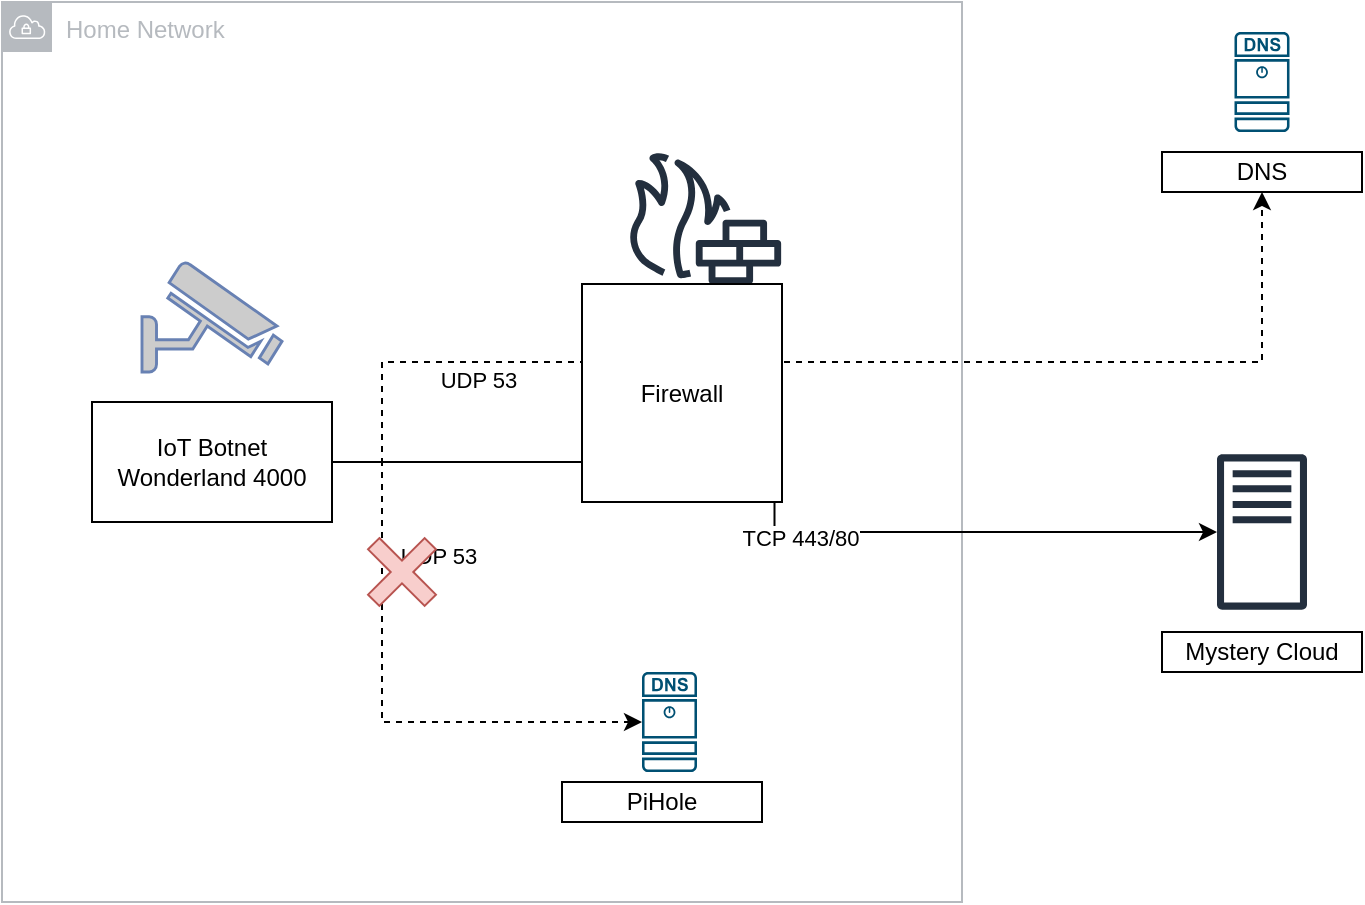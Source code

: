 <mxfile version="14.5.1" type="device"><diagram id="qusVcR3N5SzUQ7UhJZHW" name="Page-1"><mxGraphModel dx="1102" dy="1000" grid="1" gridSize="10" guides="1" tooltips="1" connect="1" arrows="1" fold="1" page="1" pageScale="1" pageWidth="1100" pageHeight="850" math="0" shadow="0"><root><mxCell id="0"/><mxCell id="Xg-AgeaYQHC1dSOoTeZw-20" value="Untitled Layer" style="locked=1;" parent="0"/><mxCell id="Xg-AgeaYQHC1dSOoTeZw-19" value="Home Network" style="outlineConnect=0;gradientColor=none;html=1;whiteSpace=wrap;fontSize=12;fontStyle=0;shape=mxgraph.aws4.group;grIcon=mxgraph.aws4.group_vpc;strokeColor=#B6BABF;fillColor=none;verticalAlign=top;align=left;spacingLeft=30;fontColor=#B6BABF;dashed=0;" vertex="1" parent="Xg-AgeaYQHC1dSOoTeZw-20"><mxGeometry x="70" y="140" width="480" height="450" as="geometry"/></mxCell><mxCell id="1" parent="0"/><mxCell id="Xg-AgeaYQHC1dSOoTeZw-1" value="" style="fontColor=#0066CC;verticalAlign=top;verticalLabelPosition=bottom;labelPosition=center;align=center;html=1;outlineConnect=0;fillColor=#CCCCCC;strokeColor=#6881B3;gradientColor=none;gradientDirection=north;strokeWidth=2;shape=mxgraph.networks.security_camera;" vertex="1" parent="1"><mxGeometry x="140" y="270" width="70" height="55" as="geometry"/></mxCell><mxCell id="Xg-AgeaYQHC1dSOoTeZw-2" value="" style="points=[[0.015,0.015,0],[0.985,0.015,0],[0.985,0.985,0],[0.015,0.985,0],[0.25,0,0],[0.5,0,0],[0.75,0,0],[1,0.25,0],[1,0.5,0],[1,0.75,0],[0.75,1,0],[0.5,1,0],[0.25,1,0],[0,0.75,0],[0,0.5,0],[0,0.25,0]];verticalLabelPosition=bottom;html=1;verticalAlign=top;aspect=fixed;align=center;pointerEvents=1;shape=mxgraph.cisco19.dns_server;fillColor=#005073;strokeColor=none;" vertex="1" parent="1"><mxGeometry x="686.25" y="155" width="27.5" height="50" as="geometry"/></mxCell><mxCell id="Xg-AgeaYQHC1dSOoTeZw-12" style="edgeStyle=orthogonalEdgeStyle;rounded=0;orthogonalLoop=1;jettySize=auto;html=1;exitX=1;exitY=0.5;exitDx=0;exitDy=0;" edge="1" parent="1" source="Xg-AgeaYQHC1dSOoTeZw-3" target="Xg-AgeaYQHC1dSOoTeZw-14"><mxGeometry relative="1" as="geometry"/></mxCell><mxCell id="Xg-AgeaYQHC1dSOoTeZw-17" value="TCP 443/80" style="edgeLabel;html=1;align=center;verticalAlign=middle;resizable=0;points=[];" vertex="1" connectable="0" parent="Xg-AgeaYQHC1dSOoTeZw-12"><mxGeometry x="0.126" y="-3" relative="1" as="geometry"><mxPoint as="offset"/></mxGeometry></mxCell><mxCell id="Xg-AgeaYQHC1dSOoTeZw-23" style="edgeStyle=orthogonalEdgeStyle;rounded=0;orthogonalLoop=1;jettySize=auto;html=1;exitX=1;exitY=0.5;exitDx=0;exitDy=0;entryX=0;entryY=0.5;entryDx=0;entryDy=0;entryPerimeter=0;dashed=1;" edge="1" parent="1" source="Xg-AgeaYQHC1dSOoTeZw-3" target="Xg-AgeaYQHC1dSOoTeZw-4"><mxGeometry relative="1" as="geometry"><Array as="points"><mxPoint x="260" y="370"/><mxPoint x="260" y="500"/></Array></mxGeometry></mxCell><mxCell id="Xg-AgeaYQHC1dSOoTeZw-3" value="IoT Botnet Wonderland 4000" style="rounded=0;whiteSpace=wrap;html=1;" vertex="1" parent="1"><mxGeometry x="115" y="340" width="120" height="60" as="geometry"/></mxCell><mxCell id="Xg-AgeaYQHC1dSOoTeZw-4" value="" style="points=[[0.015,0.015,0],[0.985,0.015,0],[0.985,0.985,0],[0.015,0.985,0],[0.25,0,0],[0.5,0,0],[0.75,0,0],[1,0.25,0],[1,0.5,0],[1,0.75,0],[0.75,1,0],[0.5,1,0],[0.25,1,0],[0,0.75,0],[0,0.5,0],[0,0.25,0]];verticalLabelPosition=bottom;html=1;verticalAlign=top;aspect=fixed;align=center;pointerEvents=1;shape=mxgraph.cisco19.dns_server;fillColor=#005073;strokeColor=none;" vertex="1" parent="1"><mxGeometry x="390" y="475" width="27.5" height="50" as="geometry"/></mxCell><mxCell id="Xg-AgeaYQHC1dSOoTeZw-5" value="PiHole" style="rounded=0;whiteSpace=wrap;html=1;" vertex="1" parent="1"><mxGeometry x="350" y="530" width="100" height="20" as="geometry"/></mxCell><mxCell id="Xg-AgeaYQHC1dSOoTeZw-6" value="DNS" style="rounded=0;whiteSpace=wrap;html=1;" vertex="1" parent="1"><mxGeometry x="650" y="215" width="100" height="20" as="geometry"/></mxCell><mxCell id="Xg-AgeaYQHC1dSOoTeZw-7" value="" style="outlineConnect=0;fontColor=#232F3E;gradientColor=none;fillColor=#232F3E;strokeColor=none;dashed=0;verticalLabelPosition=bottom;verticalAlign=top;align=center;html=1;fontSize=12;fontStyle=0;aspect=fixed;pointerEvents=1;shape=mxgraph.aws4.generic_firewall;" vertex="1" parent="1"><mxGeometry x="382" y="215" width="78" height="66" as="geometry"/></mxCell><mxCell id="Xg-AgeaYQHC1dSOoTeZw-10" style="edgeStyle=orthogonalEdgeStyle;rounded=0;orthogonalLoop=1;jettySize=auto;html=1;exitX=1;exitY=0.5;exitDx=0;exitDy=0;entryX=0.5;entryY=1;entryDx=0;entryDy=0;dashed=1;" edge="1" parent="1" source="Xg-AgeaYQHC1dSOoTeZw-3" target="Xg-AgeaYQHC1dSOoTeZw-6"><mxGeometry relative="1" as="geometry"><Array as="points"><mxPoint x="260" y="370"/><mxPoint x="260" y="320"/><mxPoint x="700" y="320"/></Array></mxGeometry></mxCell><mxCell id="Xg-AgeaYQHC1dSOoTeZw-11" value="UDP 53" style="edgeLabel;html=1;align=center;verticalAlign=middle;resizable=0;points=[];" vertex="1" connectable="0" parent="Xg-AgeaYQHC1dSOoTeZw-10"><mxGeometry x="-0.752" y="3" relative="1" as="geometry"><mxPoint x="51" y="8" as="offset"/></mxGeometry></mxCell><mxCell id="Xg-AgeaYQHC1dSOoTeZw-8" value="Firewall" style="rounded=0;whiteSpace=wrap;html=1;" vertex="1" parent="1"><mxGeometry x="360" y="281" width="100" height="109" as="geometry"/></mxCell><mxCell id="Xg-AgeaYQHC1dSOoTeZw-14" value="" style="outlineConnect=0;fontColor=#232F3E;gradientColor=none;fillColor=#232F3E;strokeColor=none;dashed=0;verticalLabelPosition=bottom;verticalAlign=top;align=center;html=1;fontSize=12;fontStyle=0;aspect=fixed;pointerEvents=1;shape=mxgraph.aws4.traditional_server;" vertex="1" parent="1"><mxGeometry x="677.5" y="366" width="45" height="78" as="geometry"/></mxCell><mxCell id="Xg-AgeaYQHC1dSOoTeZw-15" value="Mystery Cloud" style="rounded=0;whiteSpace=wrap;html=1;" vertex="1" parent="1"><mxGeometry x="650" y="455" width="100" height="20" as="geometry"/></mxCell><mxCell id="Xg-AgeaYQHC1dSOoTeZw-18" style="edgeStyle=orthogonalEdgeStyle;rounded=0;orthogonalLoop=1;jettySize=auto;html=1;exitX=0.5;exitY=1;exitDx=0;exitDy=0;" edge="1" parent="1" source="Xg-AgeaYQHC1dSOoTeZw-8" target="Xg-AgeaYQHC1dSOoTeZw-8"><mxGeometry relative="1" as="geometry"/></mxCell><mxCell id="Xg-AgeaYQHC1dSOoTeZw-24" value="UDP 53" style="edgeLabel;html=1;align=center;verticalAlign=middle;resizable=0;points=[];" vertex="1" connectable="0" parent="1"><mxGeometry x="310" y="340" as="geometry"><mxPoint x="-22" y="77" as="offset"/></mxGeometry></mxCell><mxCell id="Xg-AgeaYQHC1dSOoTeZw-25" value="" style="shape=cross;whiteSpace=wrap;html=1;rotation=45;fillColor=#f8cecc;strokeColor=#b85450;" vertex="1" parent="1"><mxGeometry x="250" y="405" width="40" height="40" as="geometry"/></mxCell></root></mxGraphModel></diagram></mxfile>